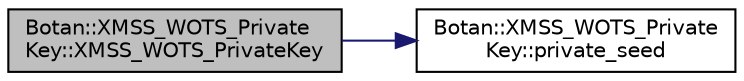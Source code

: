 digraph "Botan::XMSS_WOTS_PrivateKey::XMSS_WOTS_PrivateKey"
{
  edge [fontname="Helvetica",fontsize="10",labelfontname="Helvetica",labelfontsize="10"];
  node [fontname="Helvetica",fontsize="10",shape=record];
  rankdir="LR";
  Node8 [label="Botan::XMSS_WOTS_Private\lKey::XMSS_WOTS_PrivateKey",height=0.2,width=0.4,color="black", fillcolor="grey75", style="filled", fontcolor="black"];
  Node8 -> Node9 [color="midnightblue",fontsize="10",style="solid"];
  Node9 [label="Botan::XMSS_WOTS_Private\lKey::private_seed",height=0.2,width=0.4,color="black", fillcolor="white", style="filled",URL="$class_botan_1_1_x_m_s_s___w_o_t_s___private_key.html#a401b9dde3140edf386dba700b880b265"];
}
